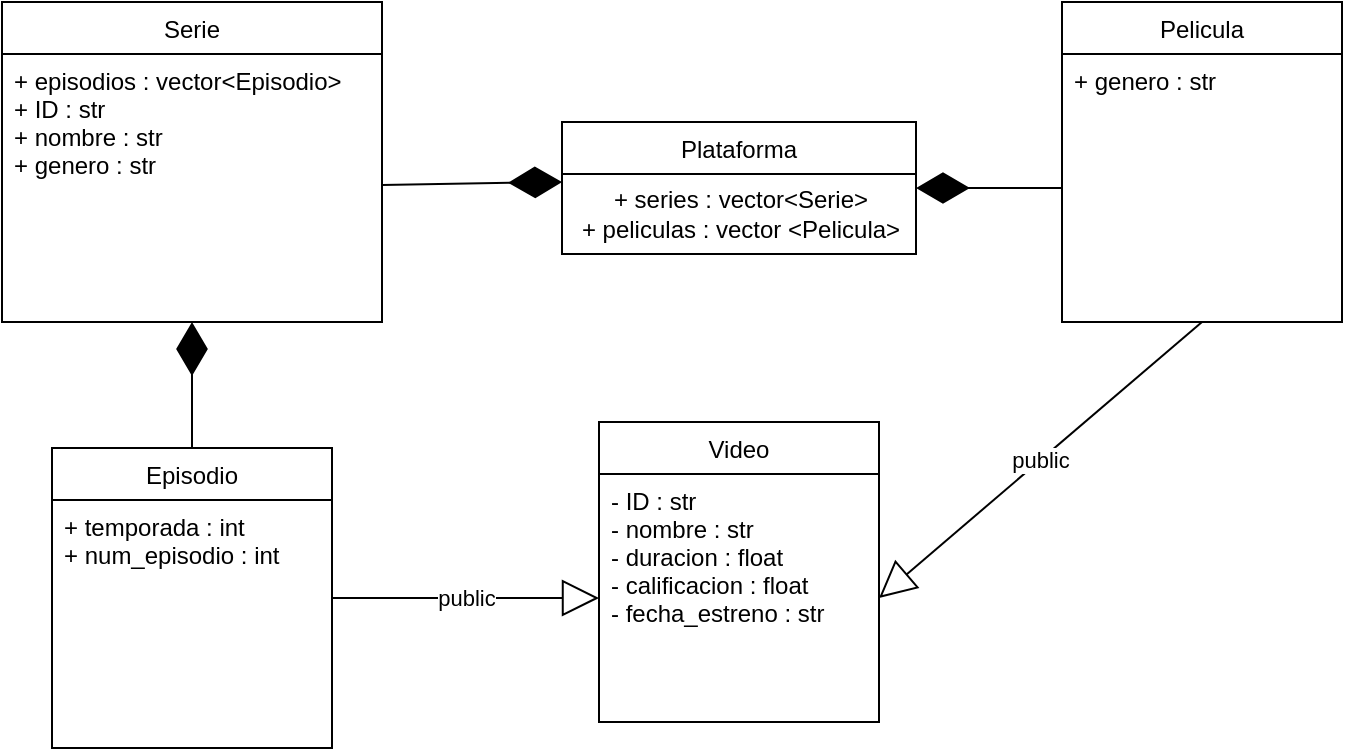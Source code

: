 <mxfile>
    <diagram id="g9YnP-U1NJViCF15-zai" name="Página-1">
        <mxGraphModel dx="1332" dy="836" grid="1" gridSize="10" guides="1" tooltips="1" connect="1" arrows="1" fold="1" page="1" pageScale="1" pageWidth="850" pageHeight="1100" math="0" shadow="0">
            <root>
                <mxCell id="0"/>
                <mxCell id="1" parent="0"/>
                <mxCell id="35" value="Serie" style="swimlane;fontStyle=0;childLayout=stackLayout;horizontal=1;startSize=26;fillColor=none;horizontalStack=0;resizeParent=1;resizeParentMax=0;resizeLast=0;collapsible=1;marginBottom=0;" vertex="1" parent="1">
                    <mxGeometry x="100" y="30" width="190" height="160" as="geometry"/>
                </mxCell>
                <mxCell id="36" value="+ episodios : vector&lt;Episodio&gt;&#10;+ ID : str&#10;+ nombre : str&#10;+ genero : str" style="text;strokeColor=none;fillColor=none;align=left;verticalAlign=top;spacingLeft=4;spacingRight=4;overflow=hidden;rotatable=0;points=[[0,0.5],[1,0.5]];portConstraint=eastwest;" vertex="1" parent="35">
                    <mxGeometry y="26" width="190" height="134" as="geometry"/>
                </mxCell>
                <mxCell id="37" value="Episodio" style="swimlane;fontStyle=0;childLayout=stackLayout;horizontal=1;startSize=26;fillColor=none;horizontalStack=0;resizeParent=1;resizeParentMax=0;resizeLast=0;collapsible=1;marginBottom=0;" vertex="1" parent="1">
                    <mxGeometry x="125" y="253" width="140" height="150" as="geometry"/>
                </mxCell>
                <mxCell id="38" value="+ temporada : int&#10;+ num_episodio : int&#10;" style="text;strokeColor=none;fillColor=none;align=left;verticalAlign=top;spacingLeft=4;spacingRight=4;overflow=hidden;rotatable=0;points=[[0,0.5],[1,0.5]];portConstraint=eastwest;" vertex="1" parent="37">
                    <mxGeometry y="26" width="140" height="124" as="geometry"/>
                </mxCell>
                <mxCell id="39" value="" style="endArrow=diamondThin;endFill=1;endSize=24;html=1;exitX=0.5;exitY=0;exitDx=0;exitDy=0;" edge="1" parent="1" source="37">
                    <mxGeometry width="160" relative="1" as="geometry">
                        <mxPoint x="310" y="280" as="sourcePoint"/>
                        <mxPoint x="195" y="190" as="targetPoint"/>
                    </mxGeometry>
                </mxCell>
                <mxCell id="40" value="Plataforma" style="swimlane;fontStyle=0;childLayout=stackLayout;horizontal=1;startSize=26;fillColor=none;horizontalStack=0;resizeParent=1;resizeParentMax=0;resizeLast=0;collapsible=1;marginBottom=0;" vertex="1" parent="1">
                    <mxGeometry x="380" y="90" width="177" height="66" as="geometry"/>
                </mxCell>
                <mxCell id="41" value="+ series : vector&amp;lt;Serie&amp;gt;&lt;br&gt;+ peliculas : vector &amp;lt;Pelicula&amp;gt;" style="text;html=1;align=center;verticalAlign=middle;resizable=0;points=[];autosize=1;strokeColor=none;fillColor=none;" vertex="1" parent="40">
                    <mxGeometry y="26" width="177" height="40" as="geometry"/>
                </mxCell>
                <mxCell id="42" value="Pelicula" style="swimlane;fontStyle=0;childLayout=stackLayout;horizontal=1;startSize=26;fillColor=none;horizontalStack=0;resizeParent=1;resizeParentMax=0;resizeLast=0;collapsible=1;marginBottom=0;" vertex="1" parent="1">
                    <mxGeometry x="630" y="30" width="140" height="160" as="geometry"/>
                </mxCell>
                <mxCell id="43" value="+ genero : str&#10;" style="text;strokeColor=none;fillColor=none;align=left;verticalAlign=top;spacingLeft=4;spacingRight=4;overflow=hidden;rotatable=0;points=[[0,0.5],[1,0.5]];portConstraint=eastwest;" vertex="1" parent="42">
                    <mxGeometry y="26" width="140" height="134" as="geometry"/>
                </mxCell>
                <mxCell id="44" value="" style="endArrow=diamondThin;endFill=1;endSize=24;html=1;" edge="1" parent="1" source="36">
                    <mxGeometry width="160" relative="1" as="geometry">
                        <mxPoint x="205" y="280" as="sourcePoint"/>
                        <mxPoint x="380" y="120" as="targetPoint"/>
                    </mxGeometry>
                </mxCell>
                <mxCell id="45" value="" style="endArrow=diamondThin;endFill=1;endSize=24;html=1;exitX=0;exitY=0.5;exitDx=0;exitDy=0;entryX=1;entryY=0.5;entryDx=0;entryDy=0;" edge="1" parent="1" source="43" target="40">
                    <mxGeometry width="160" relative="1" as="geometry">
                        <mxPoint x="205" y="280" as="sourcePoint"/>
                        <mxPoint x="203.67" y="195.712" as="targetPoint"/>
                    </mxGeometry>
                </mxCell>
                <mxCell id="46" value="public" style="endArrow=block;endSize=16;endFill=0;html=1;entryX=1;entryY=0.5;entryDx=0;entryDy=0;" edge="1" parent="1" target="50">
                    <mxGeometry width="160" relative="1" as="geometry">
                        <mxPoint x="700" y="190" as="sourcePoint"/>
                        <mxPoint x="538.5" y="295" as="targetPoint"/>
                    </mxGeometry>
                </mxCell>
                <mxCell id="47" value="public" style="endArrow=block;endSize=16;endFill=0;html=1;entryX=0;entryY=0.5;entryDx=0;entryDy=0;exitX=1;exitY=0.5;exitDx=0;exitDy=0;" edge="1" parent="1" source="37" target="50">
                    <mxGeometry width="160" relative="1" as="geometry">
                        <mxPoint x="705.38" y="206.834" as="sourcePoint"/>
                        <mxPoint x="398.5" y="295" as="targetPoint"/>
                    </mxGeometry>
                </mxCell>
                <mxCell id="49" value="Video" style="swimlane;fontStyle=0;childLayout=stackLayout;horizontal=1;startSize=26;fillColor=none;horizontalStack=0;resizeParent=1;resizeParentMax=0;resizeLast=0;collapsible=1;marginBottom=0;" vertex="1" parent="1">
                    <mxGeometry x="398.5" y="240" width="140" height="150" as="geometry"/>
                </mxCell>
                <mxCell id="50" value="- ID : str&#10;- nombre : str&#10;- duracion : float&#10;- calificacion : float&#10;- fecha_estreno : str" style="text;strokeColor=none;fillColor=none;align=left;verticalAlign=top;spacingLeft=4;spacingRight=4;overflow=hidden;rotatable=0;points=[[0,0.5],[1,0.5]];portConstraint=eastwest;" vertex="1" parent="49">
                    <mxGeometry y="26" width="140" height="124" as="geometry"/>
                </mxCell>
            </root>
        </mxGraphModel>
    </diagram>
</mxfile>